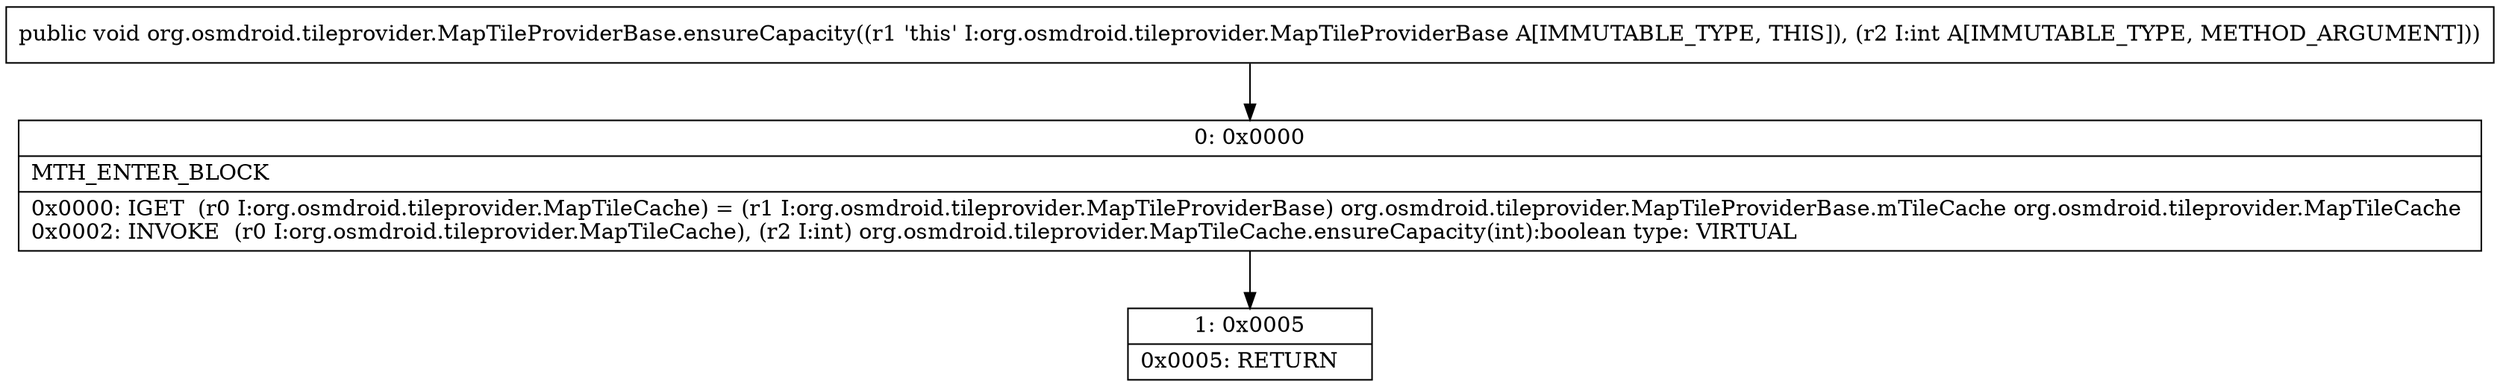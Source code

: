 digraph "CFG fororg.osmdroid.tileprovider.MapTileProviderBase.ensureCapacity(I)V" {
Node_0 [shape=record,label="{0\:\ 0x0000|MTH_ENTER_BLOCK\l|0x0000: IGET  (r0 I:org.osmdroid.tileprovider.MapTileCache) = (r1 I:org.osmdroid.tileprovider.MapTileProviderBase) org.osmdroid.tileprovider.MapTileProviderBase.mTileCache org.osmdroid.tileprovider.MapTileCache \l0x0002: INVOKE  (r0 I:org.osmdroid.tileprovider.MapTileCache), (r2 I:int) org.osmdroid.tileprovider.MapTileCache.ensureCapacity(int):boolean type: VIRTUAL \l}"];
Node_1 [shape=record,label="{1\:\ 0x0005|0x0005: RETURN   \l}"];
MethodNode[shape=record,label="{public void org.osmdroid.tileprovider.MapTileProviderBase.ensureCapacity((r1 'this' I:org.osmdroid.tileprovider.MapTileProviderBase A[IMMUTABLE_TYPE, THIS]), (r2 I:int A[IMMUTABLE_TYPE, METHOD_ARGUMENT])) }"];
MethodNode -> Node_0;
Node_0 -> Node_1;
}

